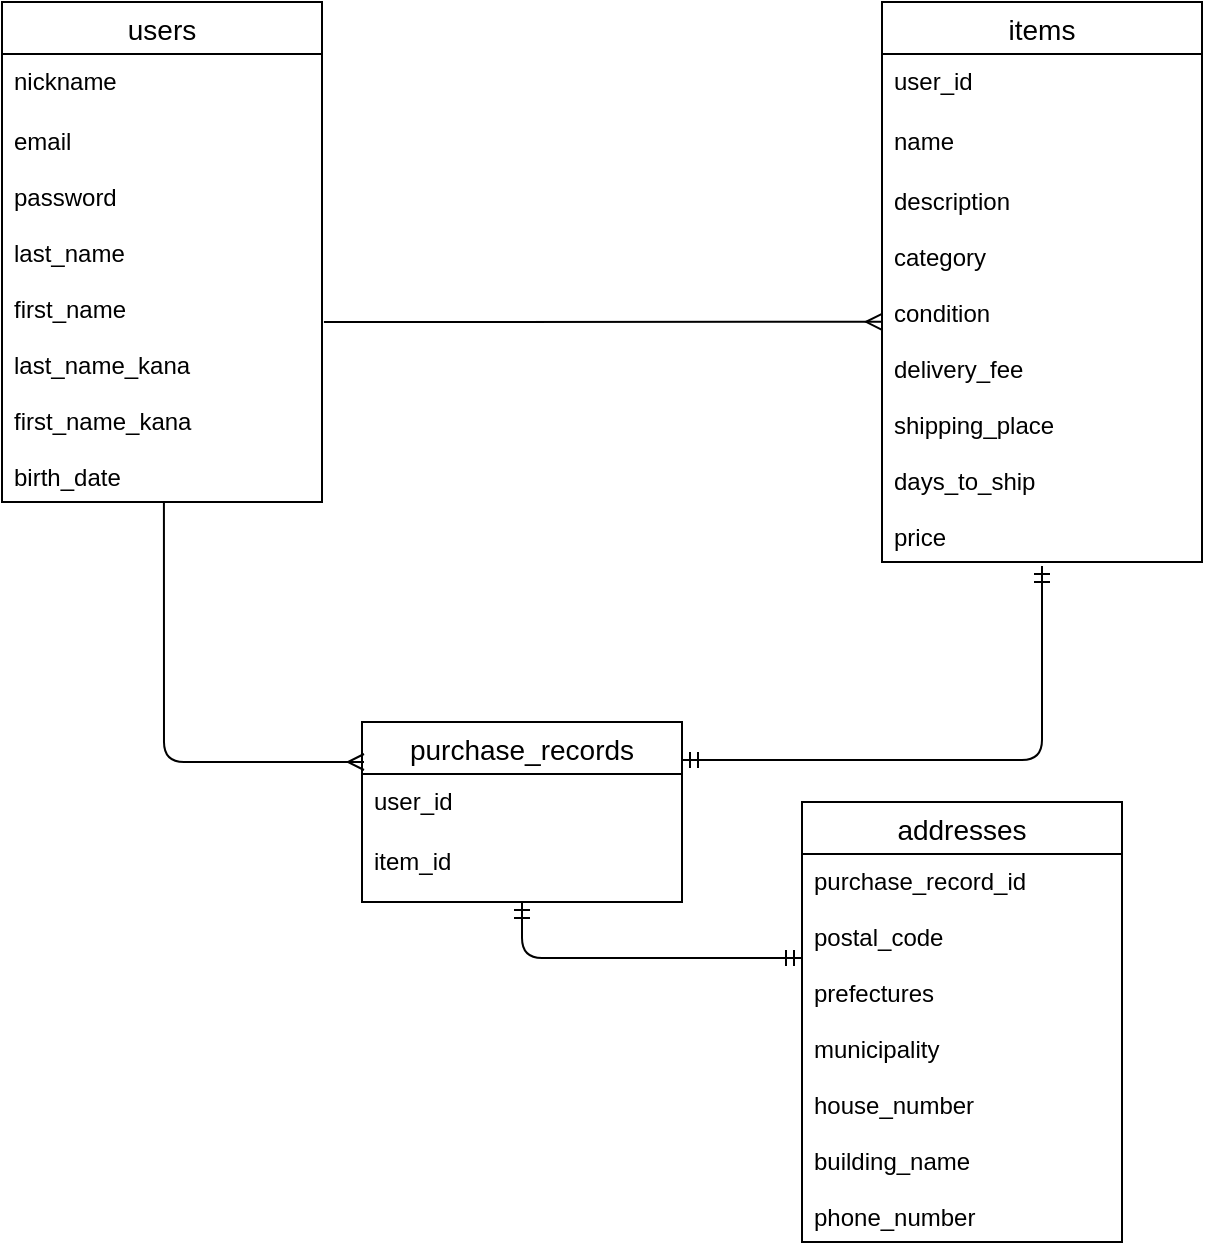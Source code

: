<mxfile>
    <diagram id="DGGw7b84nM9peE5Hd3-C" name="ページ1">
        <mxGraphModel dx="201" dy="526" grid="1" gridSize="10" guides="1" tooltips="1" connect="1" arrows="1" fold="1" page="1" pageScale="1" pageWidth="850" pageHeight="1100" math="0" shadow="0">
            <root>
                <mxCell id="0"/>
                <mxCell id="1" parent="0"/>
                <mxCell id="15" value="users" style="swimlane;fontStyle=0;childLayout=stackLayout;horizontal=1;startSize=26;horizontalStack=0;resizeParent=1;resizeParentMax=0;resizeLast=0;collapsible=1;marginBottom=0;align=center;fontSize=14;rounded=0;sketch=0;" vertex="1" parent="1">
                    <mxGeometry x="120" y="240" width="160" height="250" as="geometry"/>
                </mxCell>
                <mxCell id="17" value="nickname" style="text;strokeColor=none;fillColor=none;spacingLeft=4;spacingRight=4;overflow=hidden;rotatable=0;points=[[0,0.5],[1,0.5]];portConstraint=eastwest;fontSize=12;" vertex="1" parent="15">
                    <mxGeometry y="26" width="160" height="30" as="geometry"/>
                </mxCell>
                <mxCell id="18" value="email&#10;&#10;password&#10;&#10;last_name&#10;&#10;first_name&#10;&#10;last_name_kana&#10;&#10;first_name_kana&#10;&#10;birth_date" style="text;strokeColor=none;fillColor=none;spacingLeft=4;spacingRight=4;overflow=hidden;rotatable=0;points=[[0,0.5],[1,0.5]];portConstraint=eastwest;fontSize=12;" vertex="1" parent="15">
                    <mxGeometry y="56" width="160" height="194" as="geometry"/>
                </mxCell>
                <mxCell id="19" value="items" style="swimlane;fontStyle=0;childLayout=stackLayout;horizontal=1;startSize=26;horizontalStack=0;resizeParent=1;resizeParentMax=0;resizeLast=0;collapsible=1;marginBottom=0;align=center;fontSize=14;rounded=0;sketch=0;" vertex="1" parent="1">
                    <mxGeometry x="560" y="240" width="160" height="280" as="geometry"/>
                </mxCell>
                <mxCell id="20" value="user_id" style="text;strokeColor=none;fillColor=none;spacingLeft=4;spacingRight=4;overflow=hidden;rotatable=0;points=[[0,0.5],[1,0.5]];portConstraint=eastwest;fontSize=12;" vertex="1" parent="19">
                    <mxGeometry y="26" width="160" height="30" as="geometry"/>
                </mxCell>
                <mxCell id="21" value="name" style="text;strokeColor=none;fillColor=none;spacingLeft=4;spacingRight=4;overflow=hidden;rotatable=0;points=[[0,0.5],[1,0.5]];portConstraint=eastwest;fontSize=12;" vertex="1" parent="19">
                    <mxGeometry y="56" width="160" height="30" as="geometry"/>
                </mxCell>
                <mxCell id="22" value="description&#10;&#10;category&#10;&#10;condition&#10;&#10;delivery_fee&#10;&#10;shipping_place&#10;&#10;days_to_ship&#10;&#10;price" style="text;strokeColor=none;fillColor=none;spacingLeft=4;spacingRight=4;overflow=hidden;rotatable=0;points=[[0,0.5],[1,0.5]];portConstraint=eastwest;fontSize=12;" vertex="1" parent="19">
                    <mxGeometry y="86" width="160" height="194" as="geometry"/>
                </mxCell>
                <mxCell id="27" value="purchase_records" style="swimlane;fontStyle=0;childLayout=stackLayout;horizontal=1;startSize=26;horizontalStack=0;resizeParent=1;resizeParentMax=0;resizeLast=0;collapsible=1;marginBottom=0;align=center;fontSize=14;rounded=0;sketch=0;" vertex="1" parent="1">
                    <mxGeometry x="300" y="600" width="160" height="90" as="geometry"/>
                </mxCell>
                <mxCell id="29" value="user_id" style="text;strokeColor=none;fillColor=none;spacingLeft=4;spacingRight=4;overflow=hidden;rotatable=0;points=[[0,0.5],[1,0.5]];portConstraint=eastwest;fontSize=12;" vertex="1" parent="27">
                    <mxGeometry y="26" width="160" height="30" as="geometry"/>
                </mxCell>
                <mxCell id="30" value="item_id" style="text;strokeColor=none;fillColor=none;spacingLeft=4;spacingRight=4;overflow=hidden;rotatable=0;points=[[0,0.5],[1,0.5]];portConstraint=eastwest;fontSize=12;" vertex="1" parent="27">
                    <mxGeometry y="56" width="160" height="34" as="geometry"/>
                </mxCell>
                <mxCell id="33" value="" style="edgeStyle=entityRelationEdgeStyle;fontSize=12;html=1;endArrow=ERmany;entryX=0;entryY=0.381;entryDx=0;entryDy=0;entryPerimeter=0;exitX=1.006;exitY=0.536;exitDx=0;exitDy=0;exitPerimeter=0;" edge="1" parent="1" source="18" target="22">
                    <mxGeometry width="100" height="100" relative="1" as="geometry">
                        <mxPoint x="400" y="400" as="sourcePoint"/>
                        <mxPoint x="560" y="400" as="targetPoint"/>
                    </mxGeometry>
                </mxCell>
                <mxCell id="35" value="addresses" style="swimlane;fontStyle=0;childLayout=stackLayout;horizontal=1;startSize=26;horizontalStack=0;resizeParent=1;resizeParentMax=0;resizeLast=0;collapsible=1;marginBottom=0;align=center;fontSize=14;rounded=0;sketch=0;" vertex="1" parent="1">
                    <mxGeometry x="520" y="640" width="160" height="220" as="geometry"/>
                </mxCell>
                <mxCell id="36" value="purchase_record_id&#10;&#10;postal_code&#10;&#10;prefectures&#10;&#10;municipality&#10;&#10;house_number&#10;&#10;building_name&#10;&#10;phone_number" style="text;strokeColor=none;fillColor=none;spacingLeft=4;spacingRight=4;overflow=hidden;rotatable=0;points=[[0,0.5],[1,0.5]];portConstraint=eastwest;fontSize=12;" vertex="1" parent="35">
                    <mxGeometry y="26" width="160" height="194" as="geometry"/>
                </mxCell>
                <mxCell id="42" value="" style="fontSize=12;html=1;endArrow=ERmany;exitX=0.506;exitY=1;exitDx=0;exitDy=0;exitPerimeter=0;" edge="1" parent="1" source="18">
                    <mxGeometry width="100" height="100" relative="1" as="geometry">
                        <mxPoint x="280" y="540" as="sourcePoint"/>
                        <mxPoint x="301" y="620" as="targetPoint"/>
                        <Array as="points">
                            <mxPoint x="201" y="620"/>
                        </Array>
                    </mxGeometry>
                </mxCell>
                <mxCell id="43" value="" style="fontSize=12;html=1;endArrow=ERmandOne;startArrow=ERmandOne;entryX=0.5;entryY=1.01;entryDx=0;entryDy=0;entryPerimeter=0;" edge="1" parent="1" target="22">
                    <mxGeometry width="100" height="100" relative="1" as="geometry">
                        <mxPoint x="460" y="619" as="sourcePoint"/>
                        <mxPoint x="560" y="520" as="targetPoint"/>
                        <Array as="points">
                            <mxPoint x="640" y="619"/>
                        </Array>
                    </mxGeometry>
                </mxCell>
                <mxCell id="44" value="" style="fontSize=12;html=1;endArrow=ERmandOne;startArrow=ERmandOne;" edge="1" parent="1" source="30">
                    <mxGeometry width="100" height="100" relative="1" as="geometry">
                        <mxPoint x="420" y="810" as="sourcePoint"/>
                        <mxPoint x="520" y="718" as="targetPoint"/>
                        <Array as="points">
                            <mxPoint x="380" y="718"/>
                        </Array>
                    </mxGeometry>
                </mxCell>
            </root>
        </mxGraphModel>
    </diagram>
</mxfile>